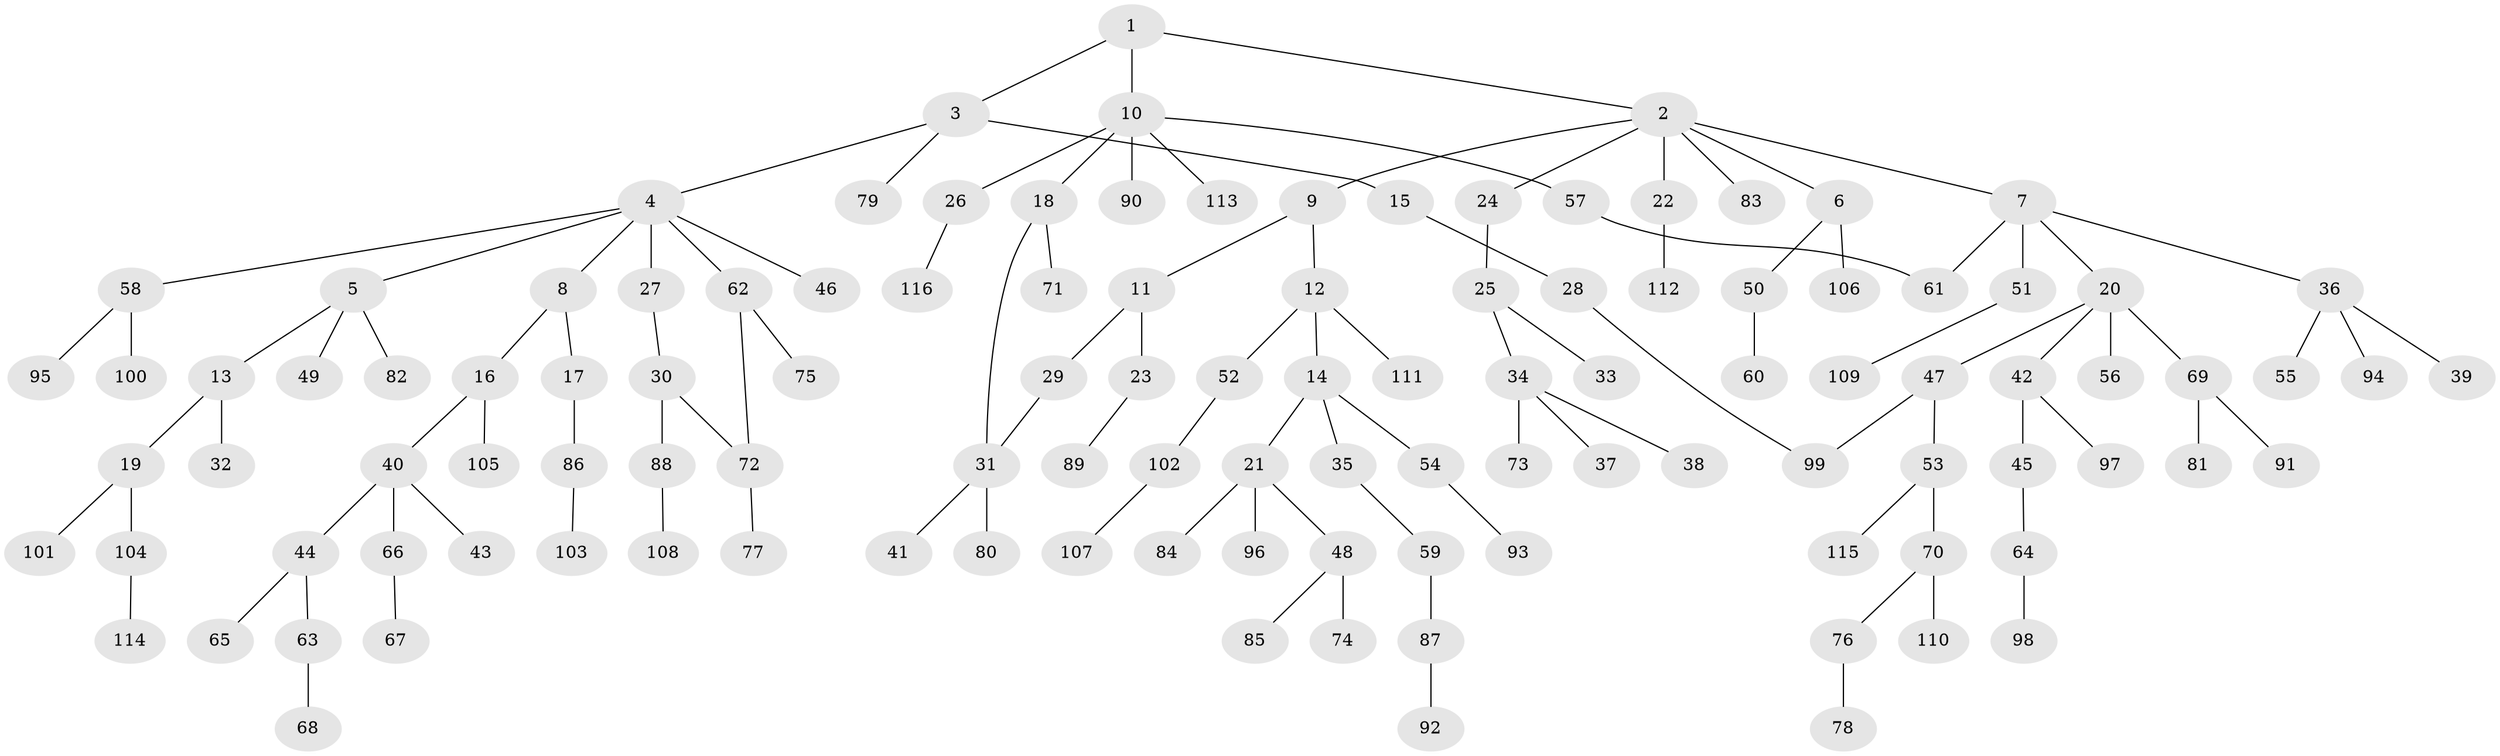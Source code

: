 // coarse degree distribution, {5: 0.05, 8: 0.025, 6: 0.0125, 3: 0.1625, 2: 0.2375, 4: 0.025, 1: 0.4875}
// Generated by graph-tools (version 1.1) at 2025/23/03/03/25 07:23:33]
// undirected, 116 vertices, 119 edges
graph export_dot {
graph [start="1"]
  node [color=gray90,style=filled];
  1;
  2;
  3;
  4;
  5;
  6;
  7;
  8;
  9;
  10;
  11;
  12;
  13;
  14;
  15;
  16;
  17;
  18;
  19;
  20;
  21;
  22;
  23;
  24;
  25;
  26;
  27;
  28;
  29;
  30;
  31;
  32;
  33;
  34;
  35;
  36;
  37;
  38;
  39;
  40;
  41;
  42;
  43;
  44;
  45;
  46;
  47;
  48;
  49;
  50;
  51;
  52;
  53;
  54;
  55;
  56;
  57;
  58;
  59;
  60;
  61;
  62;
  63;
  64;
  65;
  66;
  67;
  68;
  69;
  70;
  71;
  72;
  73;
  74;
  75;
  76;
  77;
  78;
  79;
  80;
  81;
  82;
  83;
  84;
  85;
  86;
  87;
  88;
  89;
  90;
  91;
  92;
  93;
  94;
  95;
  96;
  97;
  98;
  99;
  100;
  101;
  102;
  103;
  104;
  105;
  106;
  107;
  108;
  109;
  110;
  111;
  112;
  113;
  114;
  115;
  116;
  1 -- 2;
  1 -- 3;
  1 -- 10;
  2 -- 6;
  2 -- 7;
  2 -- 9;
  2 -- 22;
  2 -- 24;
  2 -- 83;
  3 -- 4;
  3 -- 15;
  3 -- 79;
  4 -- 5;
  4 -- 8;
  4 -- 27;
  4 -- 46;
  4 -- 58;
  4 -- 62;
  5 -- 13;
  5 -- 49;
  5 -- 82;
  6 -- 50;
  6 -- 106;
  7 -- 20;
  7 -- 36;
  7 -- 51;
  7 -- 61;
  8 -- 16;
  8 -- 17;
  9 -- 11;
  9 -- 12;
  10 -- 18;
  10 -- 26;
  10 -- 57;
  10 -- 90;
  10 -- 113;
  11 -- 23;
  11 -- 29;
  12 -- 14;
  12 -- 52;
  12 -- 111;
  13 -- 19;
  13 -- 32;
  14 -- 21;
  14 -- 35;
  14 -- 54;
  15 -- 28;
  16 -- 40;
  16 -- 105;
  17 -- 86;
  18 -- 31;
  18 -- 71;
  19 -- 101;
  19 -- 104;
  20 -- 42;
  20 -- 47;
  20 -- 56;
  20 -- 69;
  21 -- 48;
  21 -- 84;
  21 -- 96;
  22 -- 112;
  23 -- 89;
  24 -- 25;
  25 -- 33;
  25 -- 34;
  26 -- 116;
  27 -- 30;
  28 -- 99;
  29 -- 31;
  30 -- 72;
  30 -- 88;
  31 -- 41;
  31 -- 80;
  34 -- 37;
  34 -- 38;
  34 -- 73;
  35 -- 59;
  36 -- 39;
  36 -- 55;
  36 -- 94;
  40 -- 43;
  40 -- 44;
  40 -- 66;
  42 -- 45;
  42 -- 97;
  44 -- 63;
  44 -- 65;
  45 -- 64;
  47 -- 53;
  47 -- 99;
  48 -- 74;
  48 -- 85;
  50 -- 60;
  51 -- 109;
  52 -- 102;
  53 -- 70;
  53 -- 115;
  54 -- 93;
  57 -- 61;
  58 -- 95;
  58 -- 100;
  59 -- 87;
  62 -- 75;
  62 -- 72;
  63 -- 68;
  64 -- 98;
  66 -- 67;
  69 -- 81;
  69 -- 91;
  70 -- 76;
  70 -- 110;
  72 -- 77;
  76 -- 78;
  86 -- 103;
  87 -- 92;
  88 -- 108;
  102 -- 107;
  104 -- 114;
}
